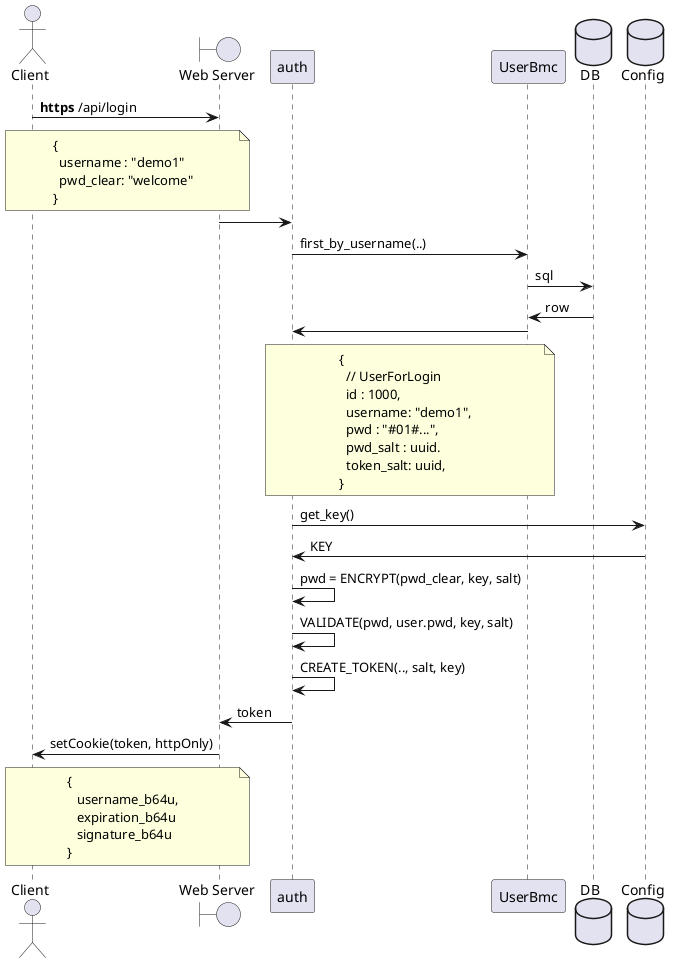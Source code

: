 ```plantuml
@startuml
actor Client as user
boundary "Web Server" as web
participant auth
participant UserBmc
database DB
database Config as cfg

user -> web : **https** /api/login
note over user, web
{
  username : "demo1"
  pwd_clear: "welcome"
}
end note

web -> auth

auth -> UserBmc : first_by_username(..)
UserBmc -> DB   : sql
UserBmc <- DB   : row

auth <- UserBmc
note over auth, UserBmc
{
  // UserForLogin
  id : 1000,
  username: "demo1",
  pwd : "#01#...",
  pwd_salt : uuid.
  token_salt: uuid,
}
end note
auth -> cfg  : get_key()
auth <- cfg  : KEY
auth -> auth : pwd = ENCRYPT(pwd_clear, key, salt)
auth -> auth : VALIDATE(pwd, user.pwd, key, salt)
auth -> auth : CREATE_TOKEN(.., salt, key)

web <- auth  : token
user<- web : setCookie(token, httpOnly)
note over user, web
  {
     username_b64u,
     expiration_b64u
     signature_b64u
  }
end note

@enduml
```
